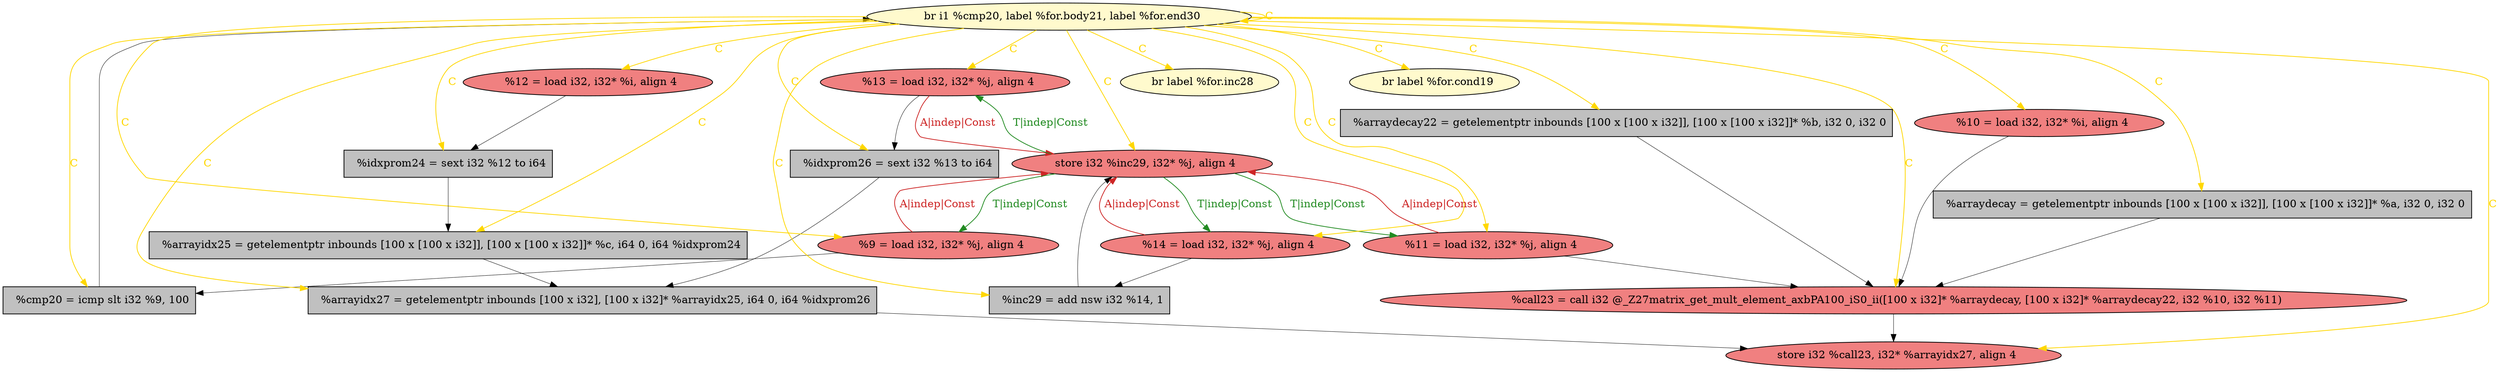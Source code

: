 
digraph G {


node1776 [fillcolor=grey,label="  %idxprom26 = sext i32 %13 to i64",shape=rectangle,style=filled ]
node1775 [fillcolor=lightcoral,label="  %13 = load i32, i32* %j, align 4",shape=ellipse,style=filled ]
node1774 [fillcolor=lightcoral,label="  %call23 = call i32 @_Z27matrix_get_mult_element_axbPA100_iS0_ii([100 x i32]* %arraydecay, [100 x i32]* %arraydecay22, i32 %10, i32 %11)",shape=ellipse,style=filled ]
node1761 [fillcolor=lightcoral,label="  %10 = load i32, i32* %i, align 4",shape=ellipse,style=filled ]
node1773 [fillcolor=grey,label="  %arrayidx25 = getelementptr inbounds [100 x [100 x i32]], [100 x [100 x i32]]* %c, i64 0, i64 %idxprom24",shape=rectangle,style=filled ]
node1762 [fillcolor=lightcoral,label="  %9 = load i32, i32* %j, align 4",shape=ellipse,style=filled ]
node1759 [fillcolor=grey,label="  %arrayidx27 = getelementptr inbounds [100 x i32], [100 x i32]* %arrayidx25, i64 0, i64 %idxprom26",shape=rectangle,style=filled ]
node1763 [fillcolor=lightcoral,label="  store i32 %inc29, i32* %j, align 4",shape=ellipse,style=filled ]
node1758 [fillcolor=lightcoral,label="  %12 = load i32, i32* %i, align 4",shape=ellipse,style=filled ]
node1757 [fillcolor=lemonchiffon,label="  br label %for.inc28",shape=ellipse,style=filled ]
node1764 [fillcolor=lightcoral,label="  store i32 %call23, i32* %arrayidx27, align 4",shape=ellipse,style=filled ]
node1766 [fillcolor=grey,label="  %cmp20 = icmp slt i32 %9, 100",shape=rectangle,style=filled ]
node1767 [fillcolor=grey,label="  %inc29 = add nsw i32 %14, 1",shape=rectangle,style=filled ]
node1771 [fillcolor=lemonchiffon,label="  br i1 %cmp20, label %for.body21, label %for.end30",shape=ellipse,style=filled ]
node1768 [fillcolor=lemonchiffon,label="  br label %for.cond19",shape=ellipse,style=filled ]
node1769 [fillcolor=grey,label="  %arraydecay = getelementptr inbounds [100 x [100 x i32]], [100 x [100 x i32]]* %a, i32 0, i32 0",shape=rectangle,style=filled ]
node1760 [fillcolor=grey,label="  %idxprom24 = sext i32 %12 to i64",shape=rectangle,style=filled ]
node1765 [fillcolor=lightcoral,label="  %14 = load i32, i32* %j, align 4",shape=ellipse,style=filled ]
node1770 [fillcolor=grey,label="  %arraydecay22 = getelementptr inbounds [100 x [100 x i32]], [100 x [100 x i32]]* %b, i32 0, i32 0",shape=rectangle,style=filled ]
node1772 [fillcolor=lightcoral,label="  %11 = load i32, i32* %j, align 4",shape=ellipse,style=filled ]

node1771->node1758 [style=solid,color=gold,label="C",penwidth=1.0,fontcolor=gold ]
node1771->node1774 [style=solid,color=gold,label="C",penwidth=1.0,fontcolor=gold ]
node1771->node1770 [style=solid,color=gold,label="C",penwidth=1.0,fontcolor=gold ]
node1771->node1760 [style=solid,color=gold,label="C",penwidth=1.0,fontcolor=gold ]
node1771->node1762 [style=solid,color=gold,label="C",penwidth=1.0,fontcolor=gold ]
node1771->node1761 [style=solid,color=gold,label="C",penwidth=1.0,fontcolor=gold ]
node1767->node1763 [style=solid,color=black,label="",penwidth=0.5,fontcolor=black ]
node1765->node1767 [style=solid,color=black,label="",penwidth=0.5,fontcolor=black ]
node1759->node1764 [style=solid,color=black,label="",penwidth=0.5,fontcolor=black ]
node1761->node1774 [style=solid,color=black,label="",penwidth=0.5,fontcolor=black ]
node1775->node1776 [style=solid,color=black,label="",penwidth=0.5,fontcolor=black ]
node1771->node1767 [style=solid,color=gold,label="C",penwidth=1.0,fontcolor=gold ]
node1770->node1774 [style=solid,color=black,label="",penwidth=0.5,fontcolor=black ]
node1771->node1769 [style=solid,color=gold,label="C",penwidth=1.0,fontcolor=gold ]
node1773->node1759 [style=solid,color=black,label="",penwidth=0.5,fontcolor=black ]
node1769->node1774 [style=solid,color=black,label="",penwidth=0.5,fontcolor=black ]
node1765->node1763 [style=solid,color=firebrick3,label="A|indep|Const",penwidth=1.0,fontcolor=firebrick3 ]
node1763->node1772 [style=solid,color=forestgreen,label="T|indep|Const",penwidth=1.0,fontcolor=forestgreen ]
node1774->node1764 [style=solid,color=black,label="",penwidth=0.5,fontcolor=black ]
node1771->node1771 [style=solid,color=gold,label="C",penwidth=1.0,fontcolor=gold ]
node1771->node1759 [style=solid,color=gold,label="C",penwidth=1.0,fontcolor=gold ]
node1771->node1776 [style=solid,color=gold,label="C",penwidth=1.0,fontcolor=gold ]
node1762->node1763 [style=solid,color=firebrick3,label="A|indep|Const",penwidth=1.0,fontcolor=firebrick3 ]
node1771->node1772 [style=solid,color=gold,label="C",penwidth=1.0,fontcolor=gold ]
node1762->node1766 [style=solid,color=black,label="",penwidth=0.5,fontcolor=black ]
node1772->node1763 [style=solid,color=firebrick3,label="A|indep|Const",penwidth=1.0,fontcolor=firebrick3 ]
node1771->node1775 [style=solid,color=gold,label="C",penwidth=1.0,fontcolor=gold ]
node1771->node1764 [style=solid,color=gold,label="C",penwidth=1.0,fontcolor=gold ]
node1771->node1773 [style=solid,color=gold,label="C",penwidth=1.0,fontcolor=gold ]
node1771->node1765 [style=solid,color=gold,label="C",penwidth=1.0,fontcolor=gold ]
node1763->node1765 [style=solid,color=forestgreen,label="T|indep|Const",penwidth=1.0,fontcolor=forestgreen ]
node1758->node1760 [style=solid,color=black,label="",penwidth=0.5,fontcolor=black ]
node1766->node1771 [style=solid,color=black,label="",penwidth=0.5,fontcolor=black ]
node1763->node1762 [style=solid,color=forestgreen,label="T|indep|Const",penwidth=1.0,fontcolor=forestgreen ]
node1771->node1766 [style=solid,color=gold,label="C",penwidth=1.0,fontcolor=gold ]
node1771->node1757 [style=solid,color=gold,label="C",penwidth=1.0,fontcolor=gold ]
node1760->node1773 [style=solid,color=black,label="",penwidth=0.5,fontcolor=black ]
node1771->node1763 [style=solid,color=gold,label="C",penwidth=1.0,fontcolor=gold ]
node1772->node1774 [style=solid,color=black,label="",penwidth=0.5,fontcolor=black ]
node1776->node1759 [style=solid,color=black,label="",penwidth=0.5,fontcolor=black ]
node1775->node1763 [style=solid,color=firebrick3,label="A|indep|Const",penwidth=1.0,fontcolor=firebrick3 ]
node1763->node1775 [style=solid,color=forestgreen,label="T|indep|Const",penwidth=1.0,fontcolor=forestgreen ]
node1771->node1768 [style=solid,color=gold,label="C",penwidth=1.0,fontcolor=gold ]


}
